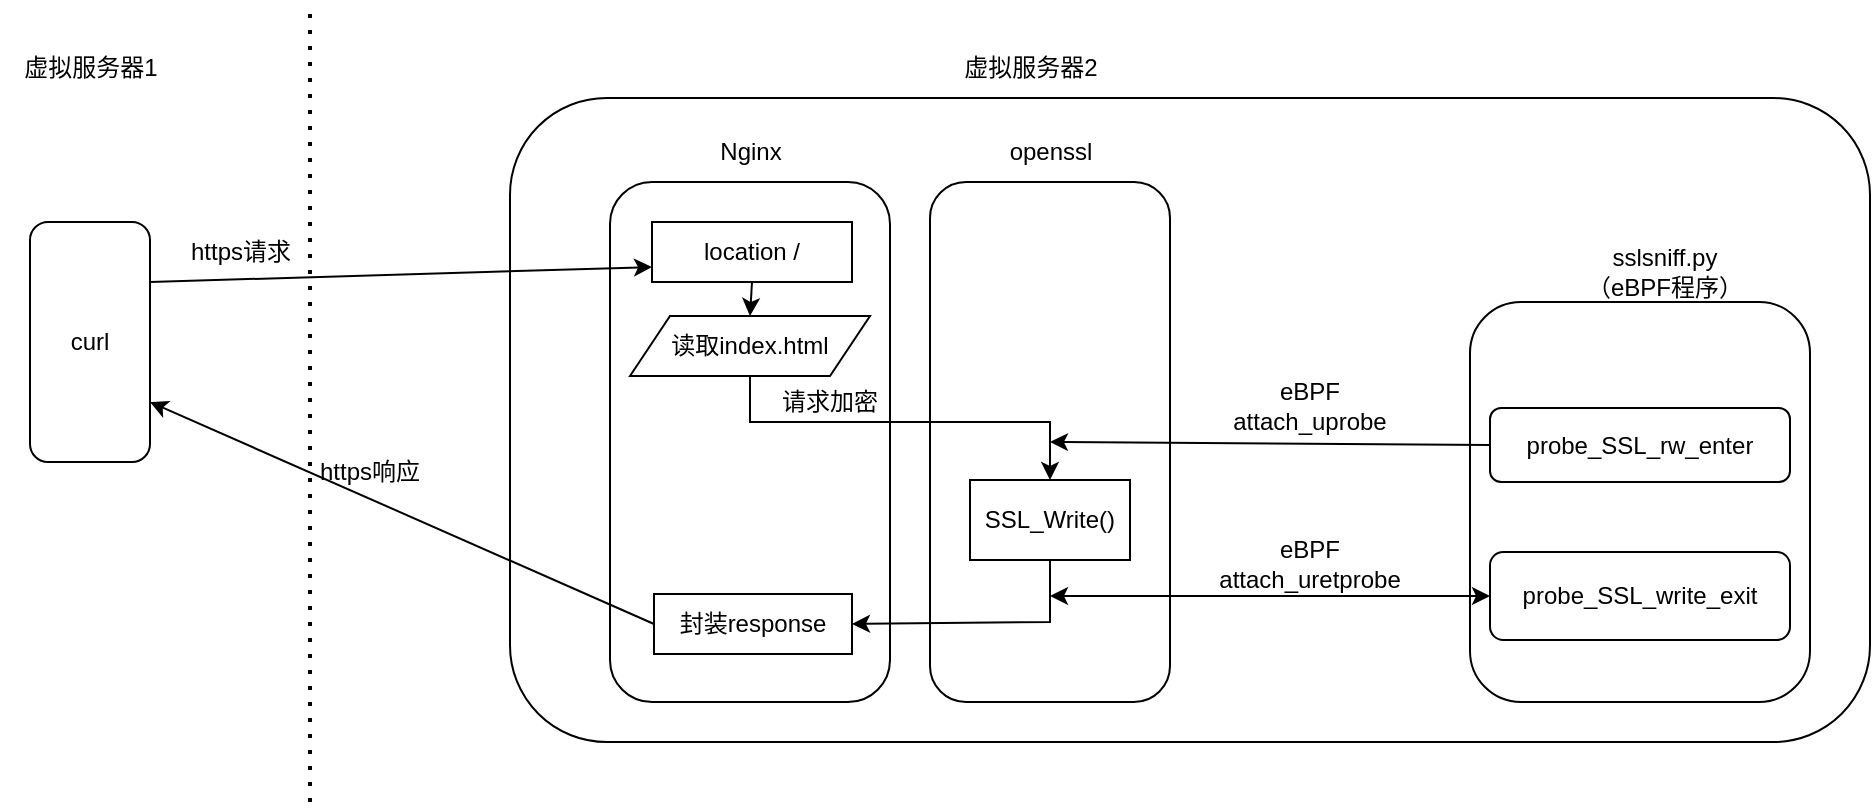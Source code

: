 <mxfile version="24.6.4" type="github">
  <diagram name="第 1 页" id="tCRuAkxE11DJBtC4yC23">
    <mxGraphModel dx="848" dy="556" grid="1" gridSize="10" guides="1" tooltips="1" connect="1" arrows="1" fold="1" page="1" pageScale="1" pageWidth="827" pageHeight="1169" math="0" shadow="0">
      <root>
        <mxCell id="0" />
        <mxCell id="1" parent="0" />
        <mxCell id="8VwFUUbj821_0IY4-gYr-1" value="curl" style="rounded=1;whiteSpace=wrap;html=1;" parent="1" vertex="1">
          <mxGeometry x="40" y="120" width="60" height="120" as="geometry" />
        </mxCell>
        <mxCell id="8VwFUUbj821_0IY4-gYr-3" value="" style="endArrow=none;dashed=1;html=1;dashPattern=1 3;strokeWidth=2;rounded=0;" parent="1" edge="1">
          <mxGeometry width="50" height="50" relative="1" as="geometry">
            <mxPoint x="180" y="410" as="sourcePoint" />
            <mxPoint x="180" y="10" as="targetPoint" />
          </mxGeometry>
        </mxCell>
        <mxCell id="8VwFUUbj821_0IY4-gYr-5" value="虚拟服务器2" style="text;html=1;align=center;verticalAlign=middle;resizable=0;points=[];autosize=1;strokeColor=none;fillColor=none;" parent="1" vertex="1">
          <mxGeometry x="495" y="28" width="90" height="30" as="geometry" />
        </mxCell>
        <mxCell id="8VwFUUbj821_0IY4-gYr-12" value="" style="rounded=1;whiteSpace=wrap;html=1;" parent="1" vertex="1">
          <mxGeometry x="280" y="58" width="680" height="322" as="geometry" />
        </mxCell>
        <mxCell id="8VwFUUbj821_0IY4-gYr-7" value="https请求" style="text;html=1;align=center;verticalAlign=middle;resizable=0;points=[];autosize=1;strokeColor=none;fillColor=none;" parent="1" vertex="1">
          <mxGeometry x="110" y="120" width="70" height="30" as="geometry" />
        </mxCell>
        <mxCell id="8VwFUUbj821_0IY4-gYr-8" value="" style="rounded=1;whiteSpace=wrap;html=1;" parent="1" vertex="1">
          <mxGeometry x="330" y="100" width="140" height="260" as="geometry" />
        </mxCell>
        <mxCell id="8VwFUUbj821_0IY4-gYr-14" value="读取index.html" style="shape=parallelogram;perimeter=parallelogramPerimeter;whiteSpace=wrap;html=1;fixedSize=1;" parent="1" vertex="1">
          <mxGeometry x="340" y="167" width="120" height="30" as="geometry" />
        </mxCell>
        <mxCell id="8VwFUUbj821_0IY4-gYr-16" value="" style="rounded=1;whiteSpace=wrap;html=1;" parent="1" vertex="1">
          <mxGeometry x="490" y="100" width="120" height="260" as="geometry" />
        </mxCell>
        <mxCell id="8VwFUUbj821_0IY4-gYr-17" value="openssl" style="text;html=1;align=center;verticalAlign=middle;resizable=0;points=[];autosize=1;strokeColor=none;fillColor=none;" parent="1" vertex="1">
          <mxGeometry x="520" y="70" width="60" height="30" as="geometry" />
        </mxCell>
        <mxCell id="8VwFUUbj821_0IY4-gYr-18" value="SSL_Write()" style="rounded=0;whiteSpace=wrap;html=1;" parent="1" vertex="1">
          <mxGeometry x="510" y="249" width="80" height="40" as="geometry" />
        </mxCell>
        <mxCell id="8VwFUUbj821_0IY4-gYr-20" value="请求加密" style="text;html=1;align=center;verticalAlign=middle;whiteSpace=wrap;rounded=0;" parent="1" vertex="1">
          <mxGeometry x="410" y="195" width="60" height="30" as="geometry" />
        </mxCell>
        <mxCell id="8VwFUUbj821_0IY4-gYr-23" value="" style="endArrow=classic;html=1;rounded=0;exitX=0.5;exitY=1;exitDx=0;exitDy=0;entryX=0.5;entryY=0;entryDx=0;entryDy=0;" parent="1" source="8VwFUUbj821_0IY4-gYr-14" target="8VwFUUbj821_0IY4-gYr-18" edge="1">
          <mxGeometry width="50" height="50" relative="1" as="geometry">
            <mxPoint x="390" y="270" as="sourcePoint" />
            <mxPoint x="550" y="240" as="targetPoint" />
            <Array as="points">
              <mxPoint x="400" y="220" />
              <mxPoint x="550" y="220" />
            </Array>
          </mxGeometry>
        </mxCell>
        <mxCell id="8VwFUUbj821_0IY4-gYr-24" value="Nginx" style="text;html=1;align=center;verticalAlign=middle;resizable=0;points=[];autosize=1;strokeColor=none;fillColor=none;" parent="1" vertex="1">
          <mxGeometry x="375" y="70" width="50" height="30" as="geometry" />
        </mxCell>
        <mxCell id="8VwFUUbj821_0IY4-gYr-28" value="location /" style="rounded=0;whiteSpace=wrap;html=1;" parent="1" vertex="1">
          <mxGeometry x="351" y="120" width="100" height="30" as="geometry" />
        </mxCell>
        <mxCell id="8VwFUUbj821_0IY4-gYr-30" value="" style="endArrow=classic;html=1;rounded=0;exitX=1;exitY=0.25;exitDx=0;exitDy=0;entryX=0;entryY=0.75;entryDx=0;entryDy=0;" parent="1" source="8VwFUUbj821_0IY4-gYr-1" target="8VwFUUbj821_0IY4-gYr-28" edge="1">
          <mxGeometry width="50" height="50" relative="1" as="geometry">
            <mxPoint x="390" y="270" as="sourcePoint" />
            <mxPoint x="440" y="220" as="targetPoint" />
          </mxGeometry>
        </mxCell>
        <mxCell id="8VwFUUbj821_0IY4-gYr-31" value="" style="endArrow=classic;html=1;rounded=0;exitX=0.5;exitY=1;exitDx=0;exitDy=0;entryX=0.5;entryY=0;entryDx=0;entryDy=0;" parent="1" source="8VwFUUbj821_0IY4-gYr-28" target="8VwFUUbj821_0IY4-gYr-14" edge="1">
          <mxGeometry width="50" height="50" relative="1" as="geometry">
            <mxPoint x="390" y="270" as="sourcePoint" />
            <mxPoint x="440" y="220" as="targetPoint" />
          </mxGeometry>
        </mxCell>
        <mxCell id="8VwFUUbj821_0IY4-gYr-32" value="封装response" style="rounded=0;whiteSpace=wrap;html=1;" parent="1" vertex="1">
          <mxGeometry x="352" y="306" width="99" height="30" as="geometry" />
        </mxCell>
        <mxCell id="8VwFUUbj821_0IY4-gYr-33" value="" style="endArrow=classic;html=1;rounded=0;entryX=1;entryY=0.5;entryDx=0;entryDy=0;exitX=0.5;exitY=1;exitDx=0;exitDy=0;" parent="1" source="8VwFUUbj821_0IY4-gYr-18" target="8VwFUUbj821_0IY4-gYr-32" edge="1">
          <mxGeometry width="50" height="50" relative="1" as="geometry">
            <mxPoint x="390" y="270" as="sourcePoint" />
            <mxPoint x="440" y="220" as="targetPoint" />
            <Array as="points">
              <mxPoint x="550" y="320" />
            </Array>
          </mxGeometry>
        </mxCell>
        <mxCell id="8VwFUUbj821_0IY4-gYr-37" value="" style="endArrow=classic;html=1;rounded=0;exitX=0;exitY=0.5;exitDx=0;exitDy=0;entryX=1;entryY=0.75;entryDx=0;entryDy=0;" parent="1" source="8VwFUUbj821_0IY4-gYr-32" target="8VwFUUbj821_0IY4-gYr-1" edge="1">
          <mxGeometry width="50" height="50" relative="1" as="geometry">
            <mxPoint x="390" y="270" as="sourcePoint" />
            <mxPoint x="440" y="220" as="targetPoint" />
          </mxGeometry>
        </mxCell>
        <mxCell id="8VwFUUbj821_0IY4-gYr-38" value="https响应" style="text;html=1;align=center;verticalAlign=middle;whiteSpace=wrap;rounded=0;" parent="1" vertex="1">
          <mxGeometry x="180" y="230" width="60" height="30" as="geometry" />
        </mxCell>
        <mxCell id="8VwFUUbj821_0IY4-gYr-39" value="" style="rounded=1;whiteSpace=wrap;html=1;" parent="1" vertex="1">
          <mxGeometry x="760" y="160" width="170" height="200" as="geometry" />
        </mxCell>
        <mxCell id="8VwFUUbj821_0IY4-gYr-40" value="sslsniff.py&lt;div&gt;（eBPF程序）&lt;/div&gt;" style="text;html=1;align=center;verticalAlign=middle;whiteSpace=wrap;rounded=0;" parent="1" vertex="1">
          <mxGeometry x="815" y="130" width="85" height="30" as="geometry" />
        </mxCell>
        <mxCell id="8VwFUUbj821_0IY4-gYr-42" value="probe_SSL_rw_enter" style="rounded=1;whiteSpace=wrap;html=1;" parent="1" vertex="1">
          <mxGeometry x="770" y="213" width="150" height="37" as="geometry" />
        </mxCell>
        <mxCell id="8VwFUUbj821_0IY4-gYr-46" value="eBPF&lt;div&gt;attach_uprobe&lt;br&gt;&lt;/div&gt;" style="text;html=1;align=center;verticalAlign=middle;whiteSpace=wrap;rounded=0;" parent="1" vertex="1">
          <mxGeometry x="640" y="197" width="80" height="30" as="geometry" />
        </mxCell>
        <mxCell id="8VwFUUbj821_0IY4-gYr-47" value="probe_SSL_write_exit" style="rounded=1;whiteSpace=wrap;html=1;" parent="1" vertex="1">
          <mxGeometry x="770" y="285" width="150" height="44" as="geometry" />
        </mxCell>
        <mxCell id="8VwFUUbj821_0IY4-gYr-50" value="eBPF&lt;div&gt;attach_uretprobe&lt;br&gt;&lt;/div&gt;" style="text;html=1;align=center;verticalAlign=middle;whiteSpace=wrap;rounded=0;" parent="1" vertex="1">
          <mxGeometry x="640" y="276" width="80" height="30" as="geometry" />
        </mxCell>
        <mxCell id="H93zBFmXgpEo9Qe_Yr2n-1" value="" style="endArrow=classic;html=1;rounded=0;exitX=0;exitY=0.5;exitDx=0;exitDy=0;" parent="1" source="8VwFUUbj821_0IY4-gYr-42" edge="1">
          <mxGeometry width="50" height="50" relative="1" as="geometry">
            <mxPoint x="460" y="270" as="sourcePoint" />
            <mxPoint x="550" y="230" as="targetPoint" />
          </mxGeometry>
        </mxCell>
        <mxCell id="DiVnedYCZfeFjBxs46o1-1" value="虚拟服务器1" style="text;html=1;align=center;verticalAlign=middle;resizable=0;points=[];autosize=1;strokeColor=none;fillColor=none;" vertex="1" parent="1">
          <mxGeometry x="25" y="28" width="90" height="30" as="geometry" />
        </mxCell>
        <mxCell id="DiVnedYCZfeFjBxs46o1-2" value="" style="endArrow=classic;startArrow=classic;html=1;rounded=0;entryX=0;entryY=0.5;entryDx=0;entryDy=0;" edge="1" parent="1" target="8VwFUUbj821_0IY4-gYr-47">
          <mxGeometry width="50" height="50" relative="1" as="geometry">
            <mxPoint x="550" y="307" as="sourcePoint" />
            <mxPoint x="600" y="260" as="targetPoint" />
          </mxGeometry>
        </mxCell>
      </root>
    </mxGraphModel>
  </diagram>
</mxfile>

